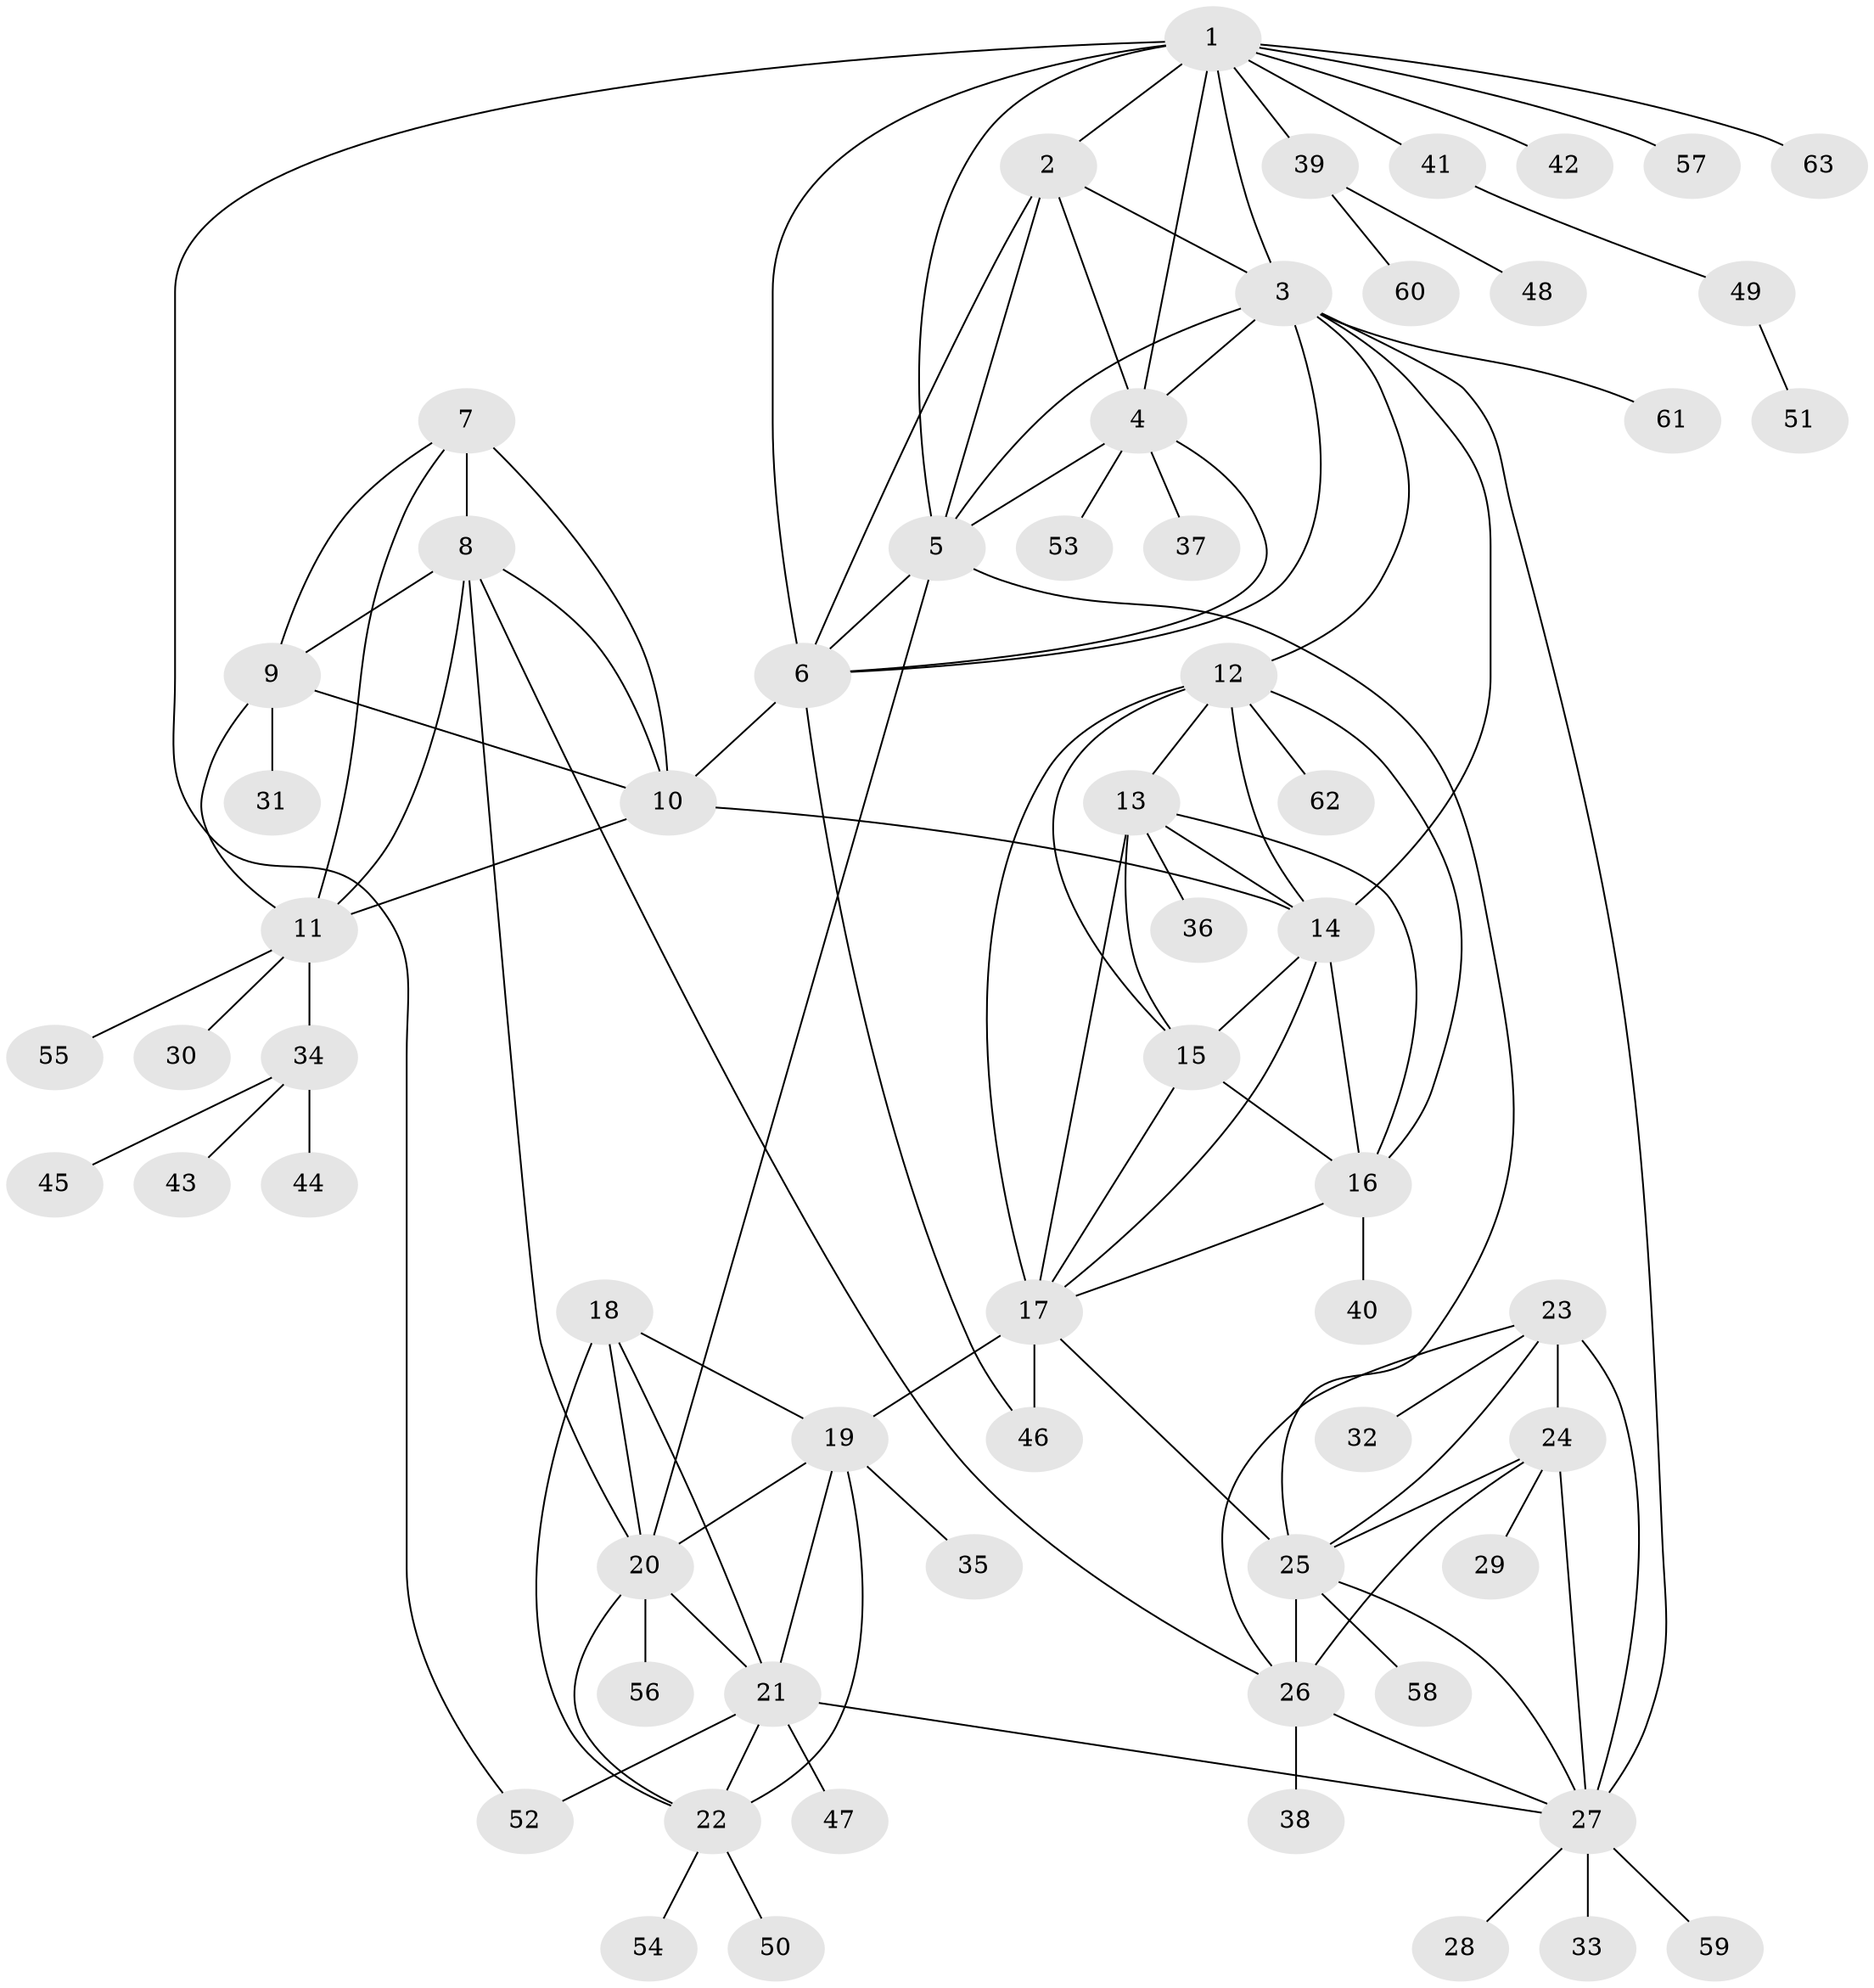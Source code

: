 // original degree distribution, {12: 0.015873015873015872, 6: 0.047619047619047616, 11: 0.015873015873015872, 13: 0.015873015873015872, 8: 0.047619047619047616, 7: 0.023809523809523808, 9: 0.03968253968253968, 10: 0.015873015873015872, 5: 0.023809523809523808, 1: 0.626984126984127, 2: 0.11904761904761904, 4: 0.007936507936507936}
// Generated by graph-tools (version 1.1) at 2025/52/03/04/25 22:52:07]
// undirected, 63 vertices, 110 edges
graph export_dot {
  node [color=gray90,style=filled];
  1;
  2;
  3;
  4;
  5;
  6;
  7;
  8;
  9;
  10;
  11;
  12;
  13;
  14;
  15;
  16;
  17;
  18;
  19;
  20;
  21;
  22;
  23;
  24;
  25;
  26;
  27;
  28;
  29;
  30;
  31;
  32;
  33;
  34;
  35;
  36;
  37;
  38;
  39;
  40;
  41;
  42;
  43;
  44;
  45;
  46;
  47;
  48;
  49;
  50;
  51;
  52;
  53;
  54;
  55;
  56;
  57;
  58;
  59;
  60;
  61;
  62;
  63;
  1 -- 2 [weight=1.0];
  1 -- 3 [weight=1.0];
  1 -- 4 [weight=1.0];
  1 -- 5 [weight=1.0];
  1 -- 6 [weight=1.0];
  1 -- 39 [weight=1.0];
  1 -- 41 [weight=1.0];
  1 -- 42 [weight=1.0];
  1 -- 52 [weight=1.0];
  1 -- 57 [weight=1.0];
  1 -- 63 [weight=1.0];
  2 -- 3 [weight=1.0];
  2 -- 4 [weight=1.0];
  2 -- 5 [weight=1.0];
  2 -- 6 [weight=1.0];
  3 -- 4 [weight=1.0];
  3 -- 5 [weight=1.0];
  3 -- 6 [weight=1.0];
  3 -- 12 [weight=1.0];
  3 -- 14 [weight=1.0];
  3 -- 27 [weight=1.0];
  3 -- 61 [weight=2.0];
  4 -- 5 [weight=6.0];
  4 -- 6 [weight=1.0];
  4 -- 37 [weight=1.0];
  4 -- 53 [weight=1.0];
  5 -- 6 [weight=1.0];
  5 -- 20 [weight=1.0];
  5 -- 25 [weight=1.0];
  6 -- 10 [weight=1.0];
  6 -- 46 [weight=1.0];
  7 -- 8 [weight=2.0];
  7 -- 9 [weight=1.0];
  7 -- 10 [weight=1.0];
  7 -- 11 [weight=1.0];
  8 -- 9 [weight=2.0];
  8 -- 10 [weight=2.0];
  8 -- 11 [weight=2.0];
  8 -- 20 [weight=1.0];
  8 -- 26 [weight=1.0];
  9 -- 10 [weight=1.0];
  9 -- 11 [weight=1.0];
  9 -- 31 [weight=1.0];
  10 -- 11 [weight=1.0];
  10 -- 14 [weight=1.0];
  11 -- 30 [weight=1.0];
  11 -- 34 [weight=1.0];
  11 -- 55 [weight=1.0];
  12 -- 13 [weight=1.0];
  12 -- 14 [weight=1.0];
  12 -- 15 [weight=1.0];
  12 -- 16 [weight=1.0];
  12 -- 17 [weight=1.0];
  12 -- 62 [weight=1.0];
  13 -- 14 [weight=1.0];
  13 -- 15 [weight=1.0];
  13 -- 16 [weight=1.0];
  13 -- 17 [weight=1.0];
  13 -- 36 [weight=1.0];
  14 -- 15 [weight=7.0];
  14 -- 16 [weight=1.0];
  14 -- 17 [weight=1.0];
  15 -- 16 [weight=1.0];
  15 -- 17 [weight=1.0];
  16 -- 17 [weight=1.0];
  16 -- 40 [weight=4.0];
  17 -- 19 [weight=1.0];
  17 -- 25 [weight=1.0];
  17 -- 46 [weight=5.0];
  18 -- 19 [weight=1.0];
  18 -- 20 [weight=1.0];
  18 -- 21 [weight=5.0];
  18 -- 22 [weight=1.0];
  19 -- 20 [weight=1.0];
  19 -- 21 [weight=2.0];
  19 -- 22 [weight=1.0];
  19 -- 35 [weight=2.0];
  20 -- 21 [weight=2.0];
  20 -- 22 [weight=1.0];
  20 -- 56 [weight=2.0];
  21 -- 22 [weight=2.0];
  21 -- 27 [weight=1.0];
  21 -- 47 [weight=1.0];
  21 -- 52 [weight=1.0];
  22 -- 50 [weight=1.0];
  22 -- 54 [weight=1.0];
  23 -- 24 [weight=2.0];
  23 -- 25 [weight=1.0];
  23 -- 26 [weight=1.0];
  23 -- 27 [weight=1.0];
  23 -- 32 [weight=1.0];
  24 -- 25 [weight=2.0];
  24 -- 26 [weight=2.0];
  24 -- 27 [weight=2.0];
  24 -- 29 [weight=4.0];
  25 -- 26 [weight=1.0];
  25 -- 27 [weight=1.0];
  25 -- 58 [weight=1.0];
  26 -- 27 [weight=1.0];
  26 -- 38 [weight=1.0];
  27 -- 28 [weight=1.0];
  27 -- 33 [weight=1.0];
  27 -- 59 [weight=1.0];
  34 -- 43 [weight=1.0];
  34 -- 44 [weight=1.0];
  34 -- 45 [weight=1.0];
  39 -- 48 [weight=1.0];
  39 -- 60 [weight=1.0];
  41 -- 49 [weight=1.0];
  49 -- 51 [weight=1.0];
}
